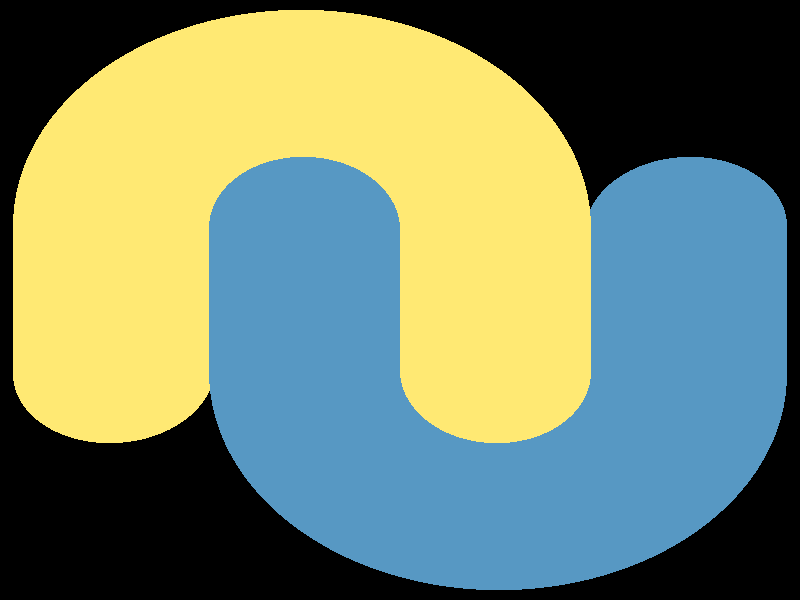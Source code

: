 #declare PyYellow = color rgb <1.,.87,.31>; // #ffde4f
#declare PyBlue = color rgb <.21,.46,.67>; // #3776ab

global_settings {
  assumed_gamma 1.5
  ambient_light 5
}

// square viewport
camera {
  location <0, 0, -8.5>
  up y
  right x
  look_at <0, 0, 0>
  blur_samples 10
}

#declare Tube = union {
  difference{
    torus { 2, 1 rotate x*-90 }
    box { <-4, -4, -1>, <4, 0, 1> }
  }
  cylinder { <-2, 0, 0>, <-2, -2, 0>, 1 }
  cylinder { <2, 0, 0>, <2, -2, 0>, 1 }
  sphere { <-2, -2, 0>, 1 }
  sphere { <2, -2, 0>, 1 }
  translate x*-1
  translate y*+1
}

// the yellow N
object { Tube
  texture {
    pigment { PyYellow }
  }
}

// the blue U
object { Tube
  rotate z*180
  texture {
    pigment { PyBlue } 
  }
}

// yellow illumination from upper left
light_source {
  <-8.658, 5, 0>
  PyYellow
  parallel
  point_at <0,0,0>
}

// blue illumination from lower right
light_source {
  <8.658, -5, 0>
  PyBlue
  parallel
  point_at <0,0,0>
}

// mild white illumination from front
light_source {
  <0, 0, -5>
  color .5
  parallel
  point_at <0,0,0>
}
